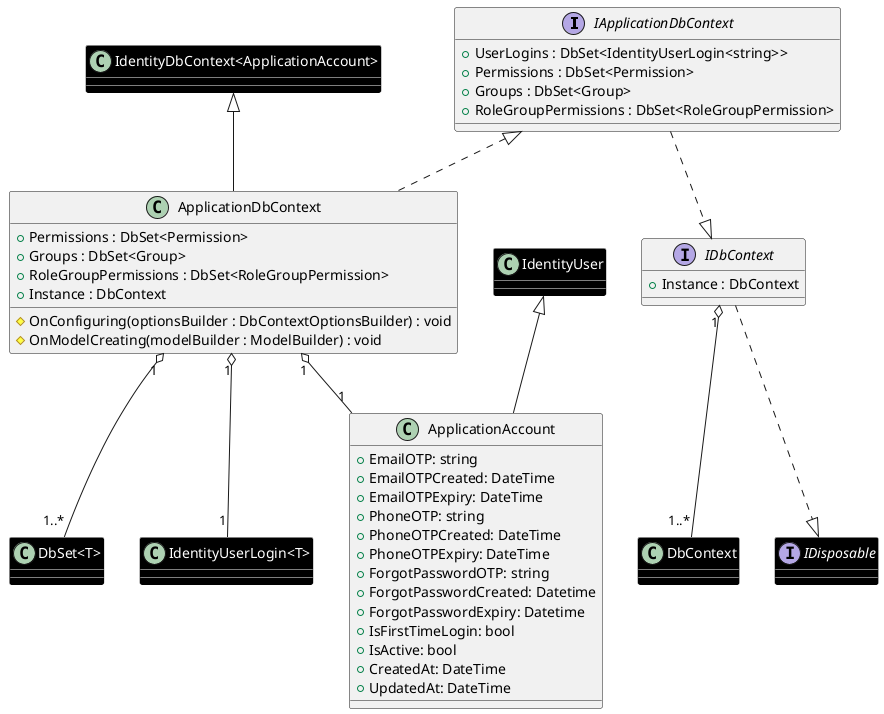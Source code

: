 @startuml AccountDbContext

together {
    interface IApplicationDbContext {
        +UserLogins : DbSet<IdentityUserLogin<string>>
        +Permissions : DbSet<Permission>
        +Groups : DbSet<Group>
        +RoleGroupPermissions : DbSet<RoleGroupPermission>
    }

    interface IDbContext {
        +Instance : DbContext
    }
    ' ========= Entity class =========
    class ApplicationAccount extends IdentityUser {
        +EmailOTP: string
        +EmailOTPCreated: DateTime
        +EmailOTPExpiry: DateTime
        +PhoneOTP: string
        +PhoneOTPCreated: DateTime
        +PhoneOTPExpiry: DateTime
        +ForgotPasswordOTP: string
        +ForgotPasswordCreated: Datetime
        +ForgotPasswordExpiry: Datetime
        +IsFirstTimeLogin: bool
        +IsActive: bool
        +CreatedAt: DateTime
        +UpdatedAt: DateTime
    }
    ' ========= Library class =========
    interface IDisposable #black;line:white;text:white
    class "DbSet<T>" #black;line:white;text:white
    class "IdentityUserLogin<T>" #black;line:white;text:white
    class DbContext #black;line:white;text:white
    class IdentityUser #black;line:white;text:white
    class "IdentityDbContext<ApplicationAccount>" #black;line:white;text:white

    class ApplicationDbContext extends "IdentityDbContext<ApplicationAccount>" implements IApplicationDbContext {
        +Permissions : DbSet<Permission>
        +Groups : DbSet<Group>
        +RoleGroupPermissions : DbSet<RoleGroupPermission>
        +Instance : DbContext
        #OnConfiguring(optionsBuilder : DbContextOptionsBuilder) : void
        #OnModelCreating(modelBuilder : ModelBuilder) : void
    }
}

IDbContext ..|> IDisposable
IDbContext "1" o-- "1..*" DbContext

IApplicationDbContext ..|> IDbContext

ApplicationDbContext "1" o-- "1..*" "DbSet<T>"
ApplicationDbContext "1" o-- "1" "IdentityUserLogin<T>"
ApplicationDbContext "1" o-- "1" ApplicationAccount

@enduml
